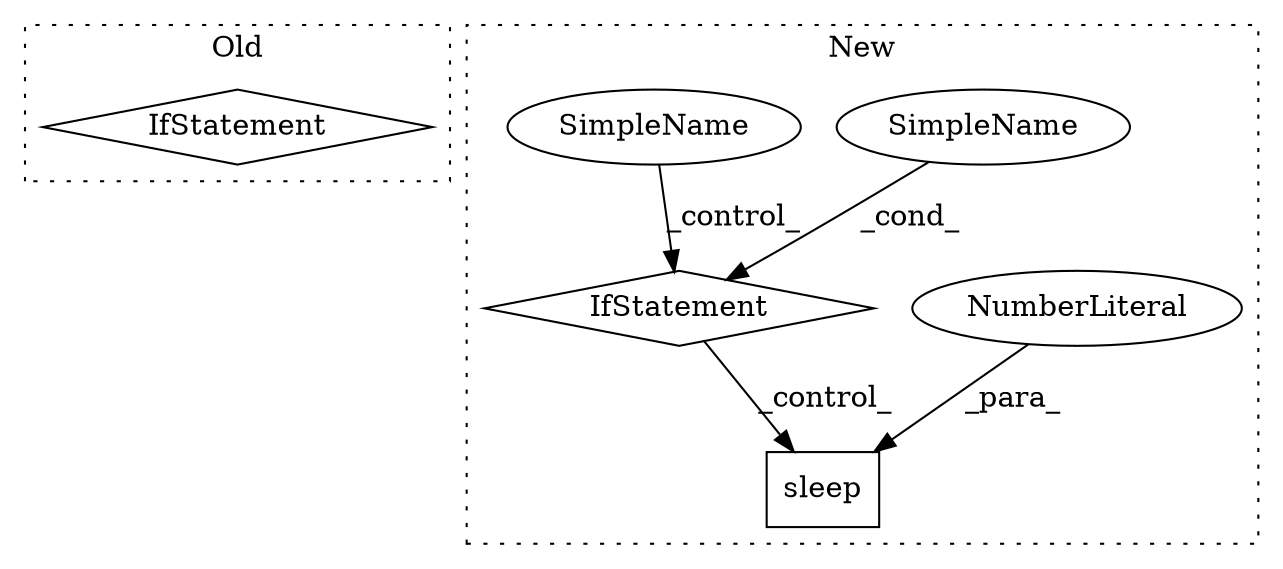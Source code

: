 digraph G {
subgraph cluster0 {
1 [label="IfStatement" a="25" s="6486,6502" l="4,2" shape="diamond"];
label = "Old";
style="dotted";
}
subgraph cluster1 {
2 [label="sleep" a="32" s="6364,6371" l="6,1" shape="box"];
3 [label="IfStatement" a="25" s="6329,6345" l="4,2" shape="diamond"];
4 [label="SimpleName" a="42" s="" l="" shape="ellipse"];
5 [label="NumberLiteral" a="34" s="6370" l="1" shape="ellipse"];
6 [label="SimpleName" a="42" s="" l="" shape="ellipse"];
label = "New";
style="dotted";
}
3 -> 2 [label="_control_"];
4 -> 3 [label="_cond_"];
5 -> 2 [label="_para_"];
6 -> 3 [label="_control_"];
}